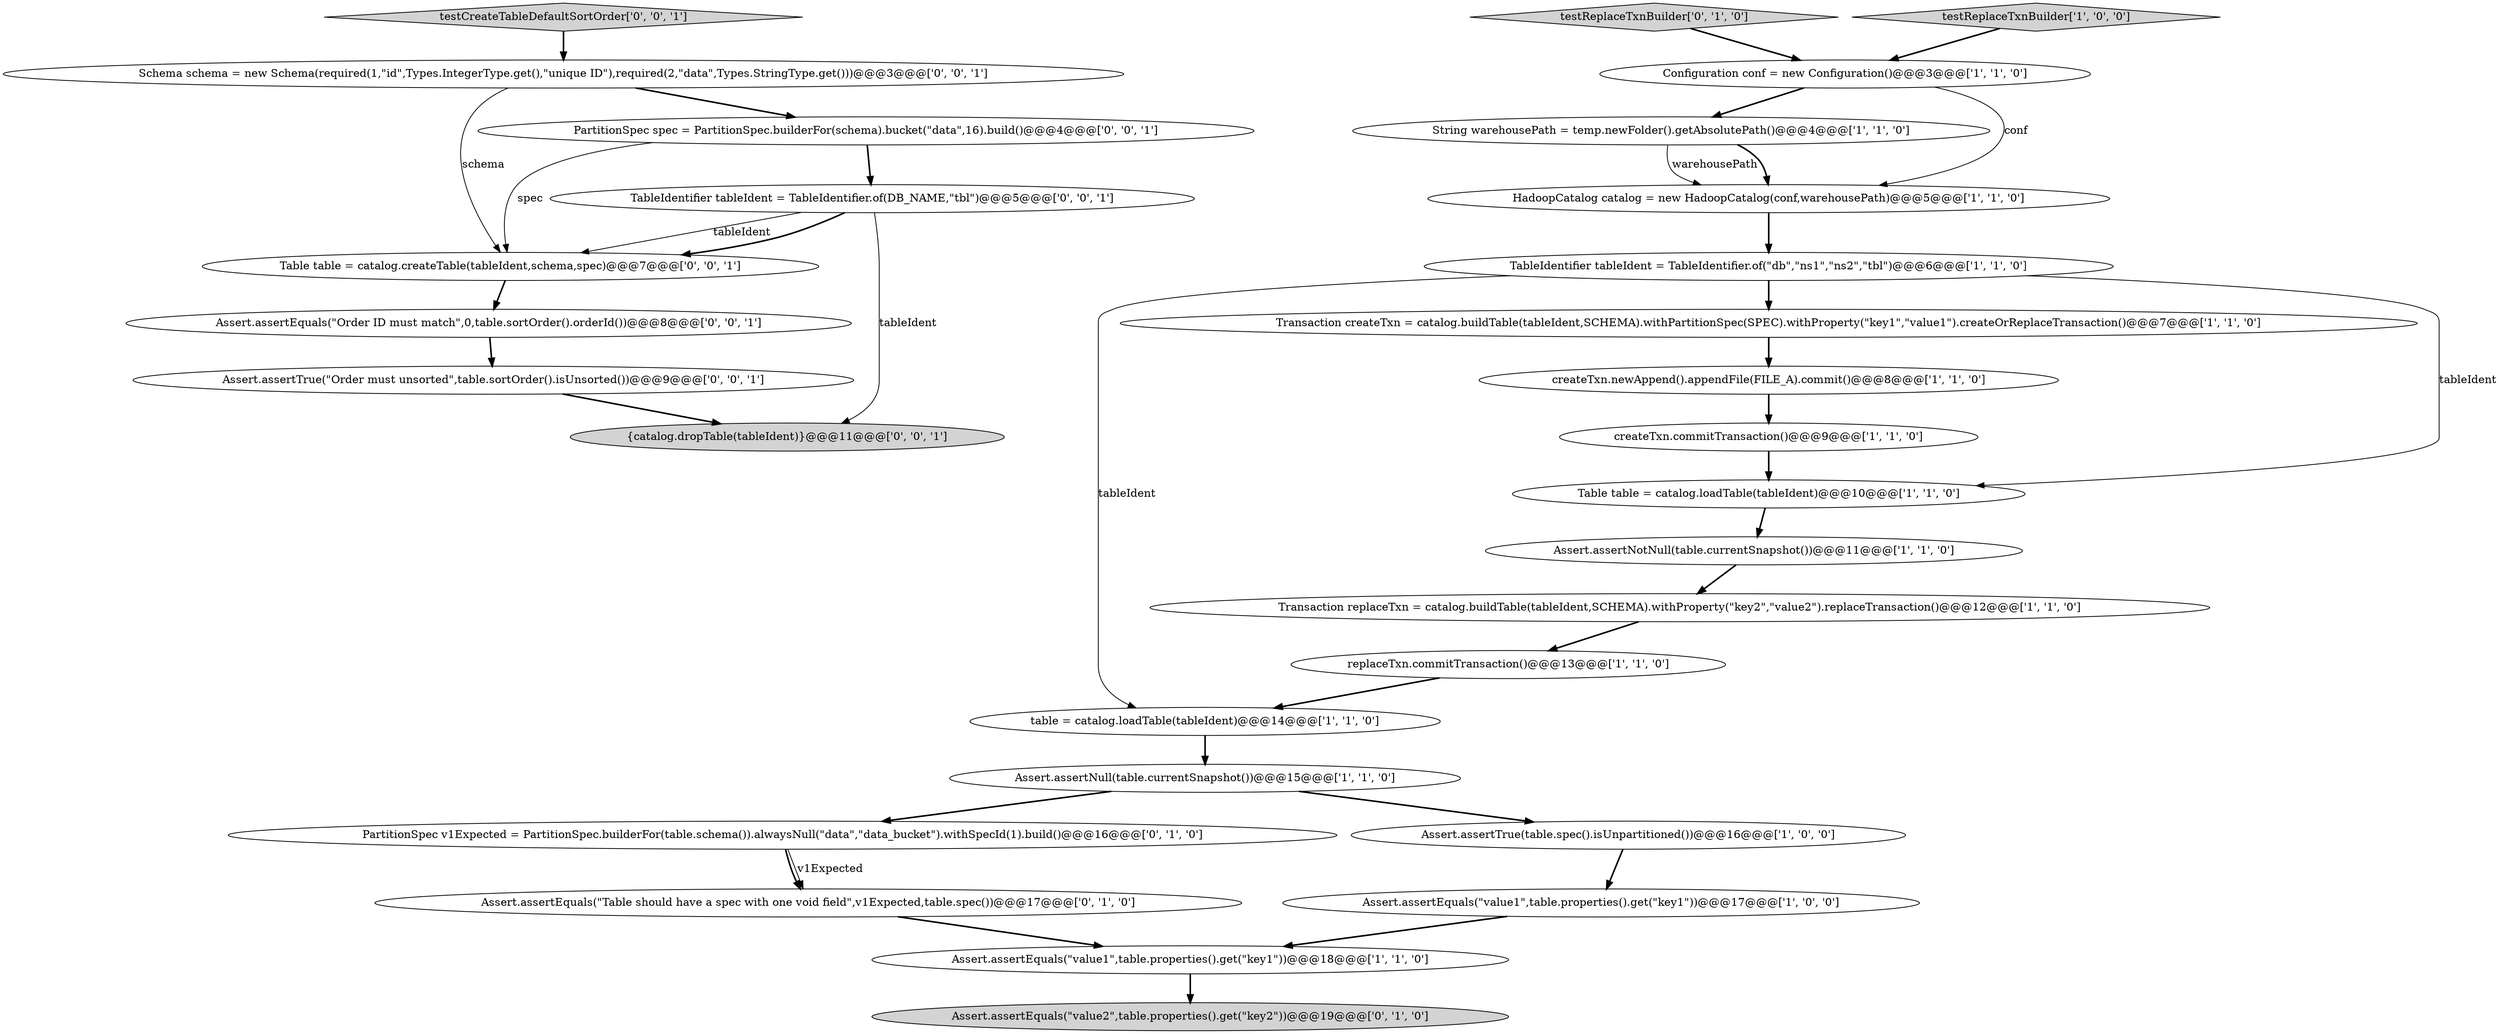 digraph {
23 [style = filled, label = "Table table = catalog.createTable(tableIdent,schema,spec)@@@7@@@['0', '0', '1']", fillcolor = white, shape = ellipse image = "AAA0AAABBB3BBB"];
18 [style = filled, label = "Assert.assertEquals(\"Table should have a spec with one void field\",v1Expected,table.spec())@@@17@@@['0', '1', '0']", fillcolor = white, shape = ellipse image = "AAA1AAABBB2BBB"];
2 [style = filled, label = "table = catalog.loadTable(tableIdent)@@@14@@@['1', '1', '0']", fillcolor = white, shape = ellipse image = "AAA0AAABBB1BBB"];
1 [style = filled, label = "replaceTxn.commitTransaction()@@@13@@@['1', '1', '0']", fillcolor = white, shape = ellipse image = "AAA0AAABBB1BBB"];
0 [style = filled, label = "TableIdentifier tableIdent = TableIdentifier.of(\"db\",\"ns1\",\"ns2\",\"tbl\")@@@6@@@['1', '1', '0']", fillcolor = white, shape = ellipse image = "AAA0AAABBB1BBB"];
21 [style = filled, label = "TableIdentifier tableIdent = TableIdentifier.of(DB_NAME,\"tbl\")@@@5@@@['0', '0', '1']", fillcolor = white, shape = ellipse image = "AAA0AAABBB3BBB"];
4 [style = filled, label = "Assert.assertNotNull(table.currentSnapshot())@@@11@@@['1', '1', '0']", fillcolor = white, shape = ellipse image = "AAA0AAABBB1BBB"];
14 [style = filled, label = "Configuration conf = new Configuration()@@@3@@@['1', '1', '0']", fillcolor = white, shape = ellipse image = "AAA0AAABBB1BBB"];
12 [style = filled, label = "createTxn.newAppend().appendFile(FILE_A).commit()@@@8@@@['1', '1', '0']", fillcolor = white, shape = ellipse image = "AAA0AAABBB1BBB"];
15 [style = filled, label = "String warehousePath = temp.newFolder().getAbsolutePath()@@@4@@@['1', '1', '0']", fillcolor = white, shape = ellipse image = "AAA0AAABBB1BBB"];
16 [style = filled, label = "HadoopCatalog catalog = new HadoopCatalog(conf,warehousePath)@@@5@@@['1', '1', '0']", fillcolor = white, shape = ellipse image = "AAA0AAABBB1BBB"];
25 [style = filled, label = "Assert.assertTrue(\"Order must unsorted\",table.sortOrder().isUnsorted())@@@9@@@['0', '0', '1']", fillcolor = white, shape = ellipse image = "AAA0AAABBB3BBB"];
10 [style = filled, label = "Transaction createTxn = catalog.buildTable(tableIdent,SCHEMA).withPartitionSpec(SPEC).withProperty(\"key1\",\"value1\").createOrReplaceTransaction()@@@7@@@['1', '1', '0']", fillcolor = white, shape = ellipse image = "AAA0AAABBB1BBB"];
22 [style = filled, label = "testCreateTableDefaultSortOrder['0', '0', '1']", fillcolor = lightgray, shape = diamond image = "AAA0AAABBB3BBB"];
20 [style = filled, label = "PartitionSpec v1Expected = PartitionSpec.builderFor(table.schema()).alwaysNull(\"data\",\"data_bucket\").withSpecId(1).build()@@@16@@@['0', '1', '0']", fillcolor = white, shape = ellipse image = "AAA0AAABBB2BBB"];
17 [style = filled, label = "testReplaceTxnBuilder['0', '1', '0']", fillcolor = lightgray, shape = diamond image = "AAA0AAABBB2BBB"];
11 [style = filled, label = "testReplaceTxnBuilder['1', '0', '0']", fillcolor = lightgray, shape = diamond image = "AAA0AAABBB1BBB"];
19 [style = filled, label = "Assert.assertEquals(\"value2\",table.properties().get(\"key2\"))@@@19@@@['0', '1', '0']", fillcolor = lightgray, shape = ellipse image = "AAA0AAABBB2BBB"];
6 [style = filled, label = "Assert.assertEquals(\"value1\",table.properties().get(\"key1\"))@@@17@@@['1', '0', '0']", fillcolor = white, shape = ellipse image = "AAA0AAABBB1BBB"];
24 [style = filled, label = "Assert.assertEquals(\"Order ID must match\",0,table.sortOrder().orderId())@@@8@@@['0', '0', '1']", fillcolor = white, shape = ellipse image = "AAA0AAABBB3BBB"];
7 [style = filled, label = "createTxn.commitTransaction()@@@9@@@['1', '1', '0']", fillcolor = white, shape = ellipse image = "AAA0AAABBB1BBB"];
28 [style = filled, label = "{catalog.dropTable(tableIdent)}@@@11@@@['0', '0', '1']", fillcolor = lightgray, shape = ellipse image = "AAA0AAABBB3BBB"];
5 [style = filled, label = "Assert.assertTrue(table.spec().isUnpartitioned())@@@16@@@['1', '0', '0']", fillcolor = white, shape = ellipse image = "AAA0AAABBB1BBB"];
13 [style = filled, label = "Table table = catalog.loadTable(tableIdent)@@@10@@@['1', '1', '0']", fillcolor = white, shape = ellipse image = "AAA0AAABBB1BBB"];
27 [style = filled, label = "PartitionSpec spec = PartitionSpec.builderFor(schema).bucket(\"data\",16).build()@@@4@@@['0', '0', '1']", fillcolor = white, shape = ellipse image = "AAA0AAABBB3BBB"];
3 [style = filled, label = "Transaction replaceTxn = catalog.buildTable(tableIdent,SCHEMA).withProperty(\"key2\",\"value2\").replaceTransaction()@@@12@@@['1', '1', '0']", fillcolor = white, shape = ellipse image = "AAA0AAABBB1BBB"];
9 [style = filled, label = "Assert.assertEquals(\"value1\",table.properties().get(\"key1\"))@@@18@@@['1', '1', '0']", fillcolor = white, shape = ellipse image = "AAA0AAABBB1BBB"];
8 [style = filled, label = "Assert.assertNull(table.currentSnapshot())@@@15@@@['1', '1', '0']", fillcolor = white, shape = ellipse image = "AAA0AAABBB1BBB"];
26 [style = filled, label = "Schema schema = new Schema(required(1,\"id\",Types.IntegerType.get(),\"unique ID\"),required(2,\"data\",Types.StringType.get()))@@@3@@@['0', '0', '1']", fillcolor = white, shape = ellipse image = "AAA0AAABBB3BBB"];
9->19 [style = bold, label=""];
12->7 [style = bold, label=""];
21->28 [style = solid, label="tableIdent"];
13->4 [style = bold, label=""];
8->5 [style = bold, label=""];
23->24 [style = bold, label=""];
20->18 [style = bold, label=""];
16->0 [style = bold, label=""];
15->16 [style = solid, label="warehousePath"];
17->14 [style = bold, label=""];
26->27 [style = bold, label=""];
21->23 [style = solid, label="tableIdent"];
11->14 [style = bold, label=""];
3->1 [style = bold, label=""];
2->8 [style = bold, label=""];
6->9 [style = bold, label=""];
10->12 [style = bold, label=""];
0->10 [style = bold, label=""];
7->13 [style = bold, label=""];
18->9 [style = bold, label=""];
25->28 [style = bold, label=""];
22->26 [style = bold, label=""];
14->16 [style = solid, label="conf"];
15->16 [style = bold, label=""];
0->13 [style = solid, label="tableIdent"];
24->25 [style = bold, label=""];
0->2 [style = solid, label="tableIdent"];
21->23 [style = bold, label=""];
14->15 [style = bold, label=""];
4->3 [style = bold, label=""];
26->23 [style = solid, label="schema"];
1->2 [style = bold, label=""];
8->20 [style = bold, label=""];
20->18 [style = solid, label="v1Expected"];
5->6 [style = bold, label=""];
27->23 [style = solid, label="spec"];
27->21 [style = bold, label=""];
}
